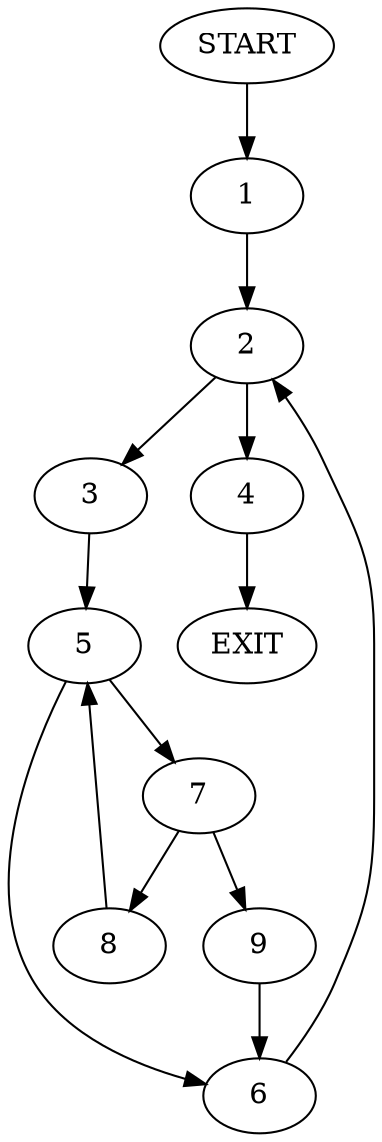 digraph {
0 [label="START"]
10 [label="EXIT"]
0 -> 1
1 -> 2
2 -> 3
2 -> 4
4 -> 10
3 -> 5
5 -> 6
5 -> 7
6 -> 2
7 -> 8
7 -> 9
9 -> 6
8 -> 5
}
